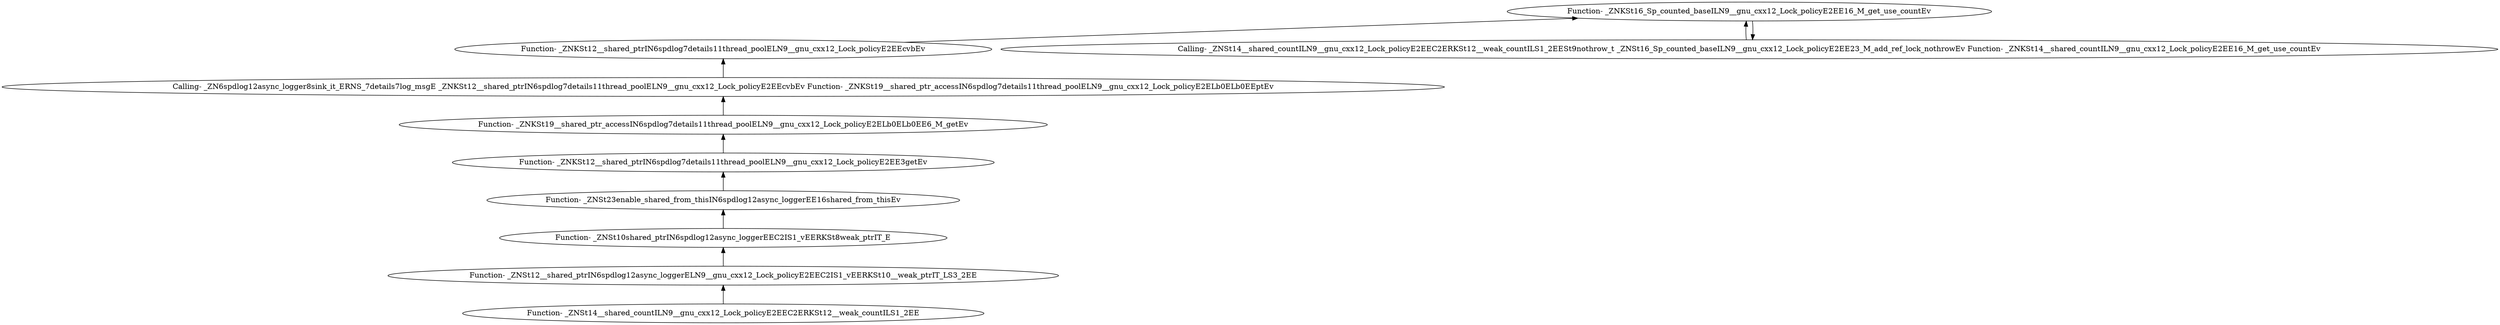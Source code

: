 digraph {
	"Function- _ZNSt14__shared_countILN9__gnu_cxx12_Lock_policyE2EEC2ERKSt12__weak_countILS1_2EE"
	"Function- _ZNSt12__shared_ptrIN6spdlog12async_loggerELN9__gnu_cxx12_Lock_policyE2EEC2IS1_vEERKSt10__weak_ptrIT_LS3_2EE"
	"Function- _ZNSt12__shared_ptrIN6spdlog12async_loggerELN9__gnu_cxx12_Lock_policyE2EEC2IS1_vEERKSt10__weak_ptrIT_LS3_2EE" -> "Function- _ZNSt14__shared_countILN9__gnu_cxx12_Lock_policyE2EEC2ERKSt12__weak_countILS1_2EE" [dir=back]
	"Function- _ZNSt10shared_ptrIN6spdlog12async_loggerEEC2IS1_vEERKSt8weak_ptrIT_E"
	"Function- _ZNSt10shared_ptrIN6spdlog12async_loggerEEC2IS1_vEERKSt8weak_ptrIT_E" -> "Function- _ZNSt12__shared_ptrIN6spdlog12async_loggerELN9__gnu_cxx12_Lock_policyE2EEC2IS1_vEERKSt10__weak_ptrIT_LS3_2EE" [dir=back]
	"Function- _ZNSt23enable_shared_from_thisIN6spdlog12async_loggerEE16shared_from_thisEv"
	"Function- _ZNSt23enable_shared_from_thisIN6spdlog12async_loggerEE16shared_from_thisEv" -> "Function- _ZNSt10shared_ptrIN6spdlog12async_loggerEEC2IS1_vEERKSt8weak_ptrIT_E" [dir=back]
	"Function- _ZNKSt12__shared_ptrIN6spdlog7details11thread_poolELN9__gnu_cxx12_Lock_policyE2EE3getEv"
	"Function- _ZNKSt12__shared_ptrIN6spdlog7details11thread_poolELN9__gnu_cxx12_Lock_policyE2EE3getEv" -> "Function- _ZNSt23enable_shared_from_thisIN6spdlog12async_loggerEE16shared_from_thisEv" [dir=back]
	"Function- _ZNKSt19__shared_ptr_accessIN6spdlog7details11thread_poolELN9__gnu_cxx12_Lock_policyE2ELb0ELb0EE6_M_getEv"
	"Function- _ZNKSt19__shared_ptr_accessIN6spdlog7details11thread_poolELN9__gnu_cxx12_Lock_policyE2ELb0ELb0EE6_M_getEv" -> "Function- _ZNKSt12__shared_ptrIN6spdlog7details11thread_poolELN9__gnu_cxx12_Lock_policyE2EE3getEv" [dir=back]
	"Calling- _ZN6spdlog12async_logger8sink_it_ERNS_7details7log_msgE _ZNKSt12__shared_ptrIN6spdlog7details11thread_poolELN9__gnu_cxx12_Lock_policyE2EEcvbEv Function- _ZNKSt19__shared_ptr_accessIN6spdlog7details11thread_poolELN9__gnu_cxx12_Lock_policyE2ELb0ELb0EEptEv"
	"Calling- _ZN6spdlog12async_logger8sink_it_ERNS_7details7log_msgE _ZNKSt12__shared_ptrIN6spdlog7details11thread_poolELN9__gnu_cxx12_Lock_policyE2EEcvbEv Function- _ZNKSt19__shared_ptr_accessIN6spdlog7details11thread_poolELN9__gnu_cxx12_Lock_policyE2ELb0ELb0EEptEv" -> "Function- _ZNKSt19__shared_ptr_accessIN6spdlog7details11thread_poolELN9__gnu_cxx12_Lock_policyE2ELb0ELb0EE6_M_getEv" [dir=back]
	"Function- _ZNKSt12__shared_ptrIN6spdlog7details11thread_poolELN9__gnu_cxx12_Lock_policyE2EEcvbEv"
	"Function- _ZNKSt12__shared_ptrIN6spdlog7details11thread_poolELN9__gnu_cxx12_Lock_policyE2EEcvbEv" -> "Calling- _ZN6spdlog12async_logger8sink_it_ERNS_7details7log_msgE _ZNKSt12__shared_ptrIN6spdlog7details11thread_poolELN9__gnu_cxx12_Lock_policyE2EEcvbEv Function- _ZNKSt19__shared_ptr_accessIN6spdlog7details11thread_poolELN9__gnu_cxx12_Lock_policyE2ELb0ELb0EEptEv" [dir=back]
	"Function- _ZNKSt16_Sp_counted_baseILN9__gnu_cxx12_Lock_policyE2EE16_M_get_use_countEv"
	"Function- _ZNKSt16_Sp_counted_baseILN9__gnu_cxx12_Lock_policyE2EE16_M_get_use_countEv" -> "Function- _ZNKSt12__shared_ptrIN6spdlog7details11thread_poolELN9__gnu_cxx12_Lock_policyE2EEcvbEv" [dir=back]
	"Calling- _ZNSt14__shared_countILN9__gnu_cxx12_Lock_policyE2EEC2ERKSt12__weak_countILS1_2EESt9nothrow_t _ZNSt16_Sp_counted_baseILN9__gnu_cxx12_Lock_policyE2EE23_M_add_ref_lock_nothrowEv Function- _ZNKSt14__shared_countILN9__gnu_cxx12_Lock_policyE2EE16_M_get_use_countEv"
	"Calling- _ZNSt14__shared_countILN9__gnu_cxx12_Lock_policyE2EEC2ERKSt12__weak_countILS1_2EESt9nothrow_t _ZNSt16_Sp_counted_baseILN9__gnu_cxx12_Lock_policyE2EE23_M_add_ref_lock_nothrowEv Function- _ZNKSt14__shared_countILN9__gnu_cxx12_Lock_policyE2EE16_M_get_use_countEv" -> "Function- _ZNKSt16_Sp_counted_baseILN9__gnu_cxx12_Lock_policyE2EE16_M_get_use_countEv" [dir=back]
	"Function- _ZNKSt16_Sp_counted_baseILN9__gnu_cxx12_Lock_policyE2EE16_M_get_use_countEv"
	"Function- _ZNKSt16_Sp_counted_baseILN9__gnu_cxx12_Lock_policyE2EE16_M_get_use_countEv" -> "Calling- _ZNSt14__shared_countILN9__gnu_cxx12_Lock_policyE2EEC2ERKSt12__weak_countILS1_2EESt9nothrow_t _ZNSt16_Sp_counted_baseILN9__gnu_cxx12_Lock_policyE2EE23_M_add_ref_lock_nothrowEv Function- _ZNKSt14__shared_countILN9__gnu_cxx12_Lock_policyE2EE16_M_get_use_countEv" [dir=back]
}
